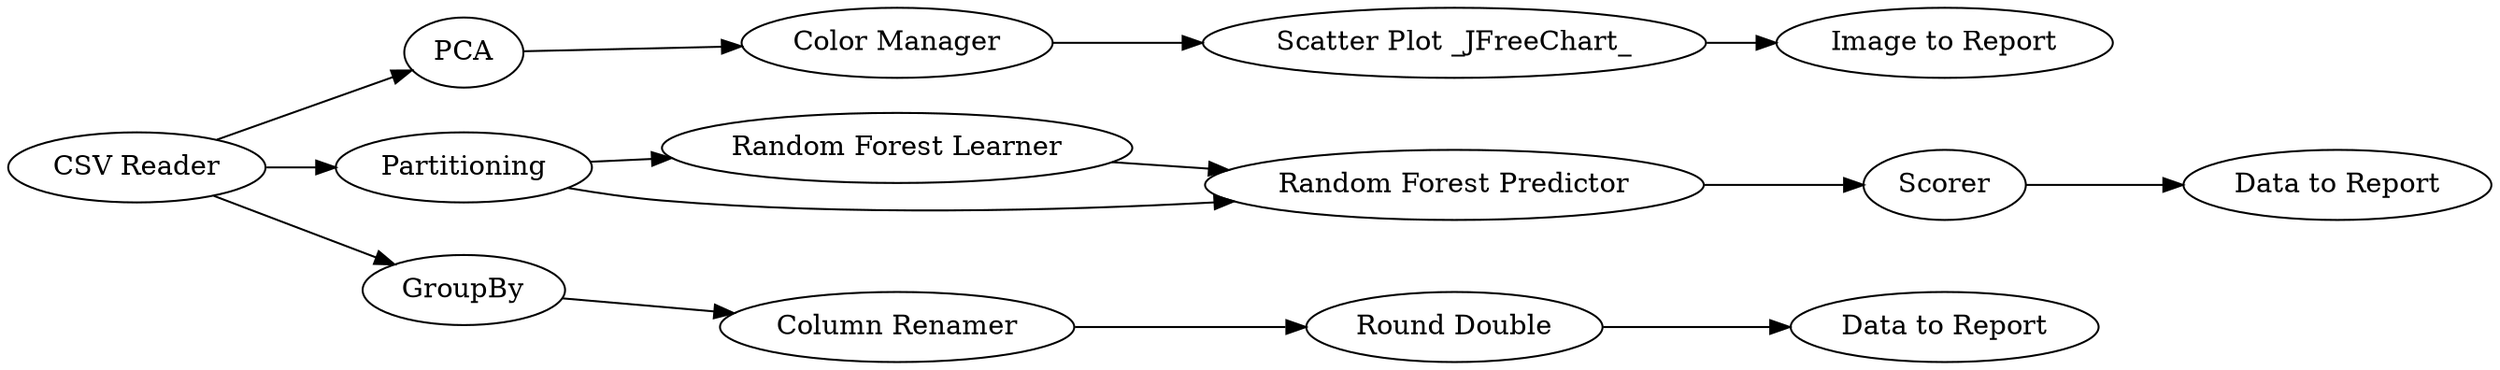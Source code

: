 digraph {
	13 -> 15
	5 -> 8
	20 -> 21
	21 -> 11
	8 -> 9
	15 -> 17
	19 -> 20
	1 -> 13
	9 -> 10
	10 -> 18
	1 -> 19
	5 -> 9
	17 -> 12
	1 -> 5
	5 [label=Partitioning]
	13 [label=PCA]
	20 [label="Column Renamer"]
	1 [label="CSV Reader"]
	9 [label="Random Forest Predictor"]
	11 [label="Data to Report"]
	18 [label="Data to Report"]
	21 [label="Round Double"]
	10 [label=Scorer]
	8 [label="Random Forest Learner"]
	15 [label="Color Manager"]
	12 [label="Image to Report"]
	17 [label="Scatter Plot _JFreeChart_"]
	19 [label=GroupBy]
	rankdir=LR
}
